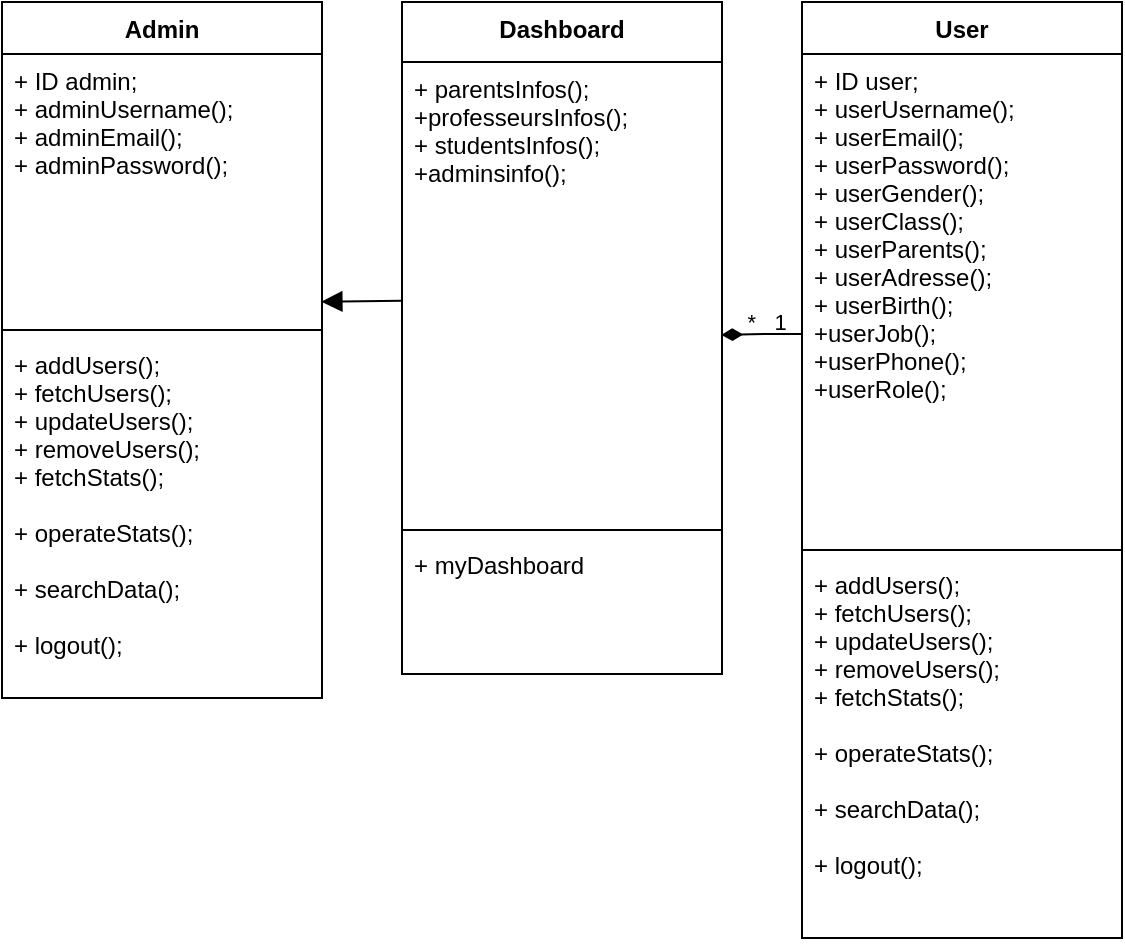 <mxfile>
    <diagram id="8nsOS5Pobd4VxMb3ovLx" name="Page-1">
        <mxGraphModel dx="57" dy="33" grid="1" gridSize="10" guides="1" tooltips="1" connect="1" arrows="1" fold="1" page="1" pageScale="1" pageWidth="827" pageHeight="1169" math="0" shadow="0">
            <root>
                <mxCell id="0"/>
                <mxCell id="1" parent="0"/>
                <mxCell id="11" value="User" style="swimlane;fontStyle=1;align=center;verticalAlign=top;childLayout=stackLayout;horizontal=1;startSize=26;horizontalStack=0;resizeParent=1;resizeParentMax=0;resizeLast=0;collapsible=1;marginBottom=0;" vertex="1" parent="1">
                    <mxGeometry x="440" y="80" width="160" height="468" as="geometry"/>
                </mxCell>
                <mxCell id="12" value="+ ID user;&#10;+ userUsername();&#10;+ userEmail();&#10;+ userPassword();&#10;+ userGender();&#10;+ userClass();&#10;+ userParents();&#10;+ userAdresse();&#10;+ userBirth();&#10;+userJob();&#10;+userPhone();&#10;+userRole();&#10;&#10;&#10;&#10;" style="text;strokeColor=none;fillColor=none;align=left;verticalAlign=top;spacingLeft=4;spacingRight=4;overflow=hidden;rotatable=0;points=[[0,0.5],[1,0.5]];portConstraint=eastwest;" vertex="1" parent="11">
                    <mxGeometry y="26" width="160" height="244" as="geometry"/>
                </mxCell>
                <mxCell id="13" value="" style="line;strokeWidth=1;fillColor=none;align=left;verticalAlign=middle;spacingTop=-1;spacingLeft=3;spacingRight=3;rotatable=0;labelPosition=right;points=[];portConstraint=eastwest;" vertex="1" parent="11">
                    <mxGeometry y="270" width="160" height="8" as="geometry"/>
                </mxCell>
                <mxCell id="14" value="+ addUsers();&#10;+ fetchUsers();&#10;+ updateUsers();&#10;+ removeUsers();&#10;+ fetchStats();&#10;&#10;+ operateStats();&#10;&#10;+ searchData();&#10;&#10;+ logout();&#10;" style="text;strokeColor=none;fillColor=none;align=left;verticalAlign=top;spacingLeft=4;spacingRight=4;overflow=hidden;rotatable=0;points=[[0,0.5],[1,0.5]];portConstraint=eastwest;" vertex="1" parent="11">
                    <mxGeometry y="278" width="160" height="190" as="geometry"/>
                </mxCell>
                <mxCell id="15" value="Admin" style="swimlane;fontStyle=1;align=center;verticalAlign=top;childLayout=stackLayout;horizontal=1;startSize=26;horizontalStack=0;resizeParent=1;resizeParentMax=0;resizeLast=0;collapsible=1;marginBottom=0;" vertex="1" parent="1">
                    <mxGeometry x="40" y="80" width="160" height="348" as="geometry"/>
                </mxCell>
                <mxCell id="16" value="+ ID admin;&#10;+ adminUsername();&#10;+ adminEmail();&#10;+ adminPassword();&#10;&#10;" style="text;strokeColor=none;fillColor=none;align=left;verticalAlign=top;spacingLeft=4;spacingRight=4;overflow=hidden;rotatable=0;points=[[0,0.5],[1,0.5]];portConstraint=eastwest;" vertex="1" parent="15">
                    <mxGeometry y="26" width="160" height="134" as="geometry"/>
                </mxCell>
                <mxCell id="17" value="" style="line;strokeWidth=1;fillColor=none;align=left;verticalAlign=middle;spacingTop=-1;spacingLeft=3;spacingRight=3;rotatable=0;labelPosition=right;points=[];portConstraint=eastwest;" vertex="1" parent="15">
                    <mxGeometry y="160" width="160" height="8" as="geometry"/>
                </mxCell>
                <mxCell id="18" value="+ addUsers();&#10;+ fetchUsers();&#10;+ updateUsers();&#10;+ removeUsers();&#10;+ fetchStats();&#10;&#10;+ operateStats();&#10;&#10;+ searchData();&#10;&#10;+ logout();&#10;" style="text;strokeColor=none;fillColor=none;align=left;verticalAlign=top;spacingLeft=4;spacingRight=4;overflow=hidden;rotatable=0;points=[[0,0.5],[1,0.5]];portConstraint=eastwest;" vertex="1" parent="15">
                    <mxGeometry y="168" width="160" height="180" as="geometry"/>
                </mxCell>
                <mxCell id="19" value="Dashboard" style="swimlane;fontStyle=1;align=center;verticalAlign=top;childLayout=stackLayout;horizontal=1;startSize=30;horizontalStack=0;resizeParent=1;resizeParentMax=0;resizeLast=0;collapsible=1;marginBottom=0;" vertex="1" parent="1">
                    <mxGeometry x="240" y="80" width="160" height="336" as="geometry"/>
                </mxCell>
                <mxCell id="20" value="+ parentsInfos();&#10;+professeursInfos();&#10;+ studentsInfos();&#10;+adminsinfo();&#10;" style="text;strokeColor=none;fillColor=none;align=left;verticalAlign=top;spacingLeft=4;spacingRight=4;overflow=hidden;rotatable=0;points=[[0,0.5],[1,0.5]];portConstraint=eastwest;" vertex="1" parent="19">
                    <mxGeometry y="30" width="160" height="230" as="geometry"/>
                </mxCell>
                <mxCell id="21" value="" style="line;strokeWidth=1;fillColor=none;align=left;verticalAlign=middle;spacingTop=-1;spacingLeft=3;spacingRight=3;rotatable=0;labelPosition=right;points=[];portConstraint=eastwest;" vertex="1" parent="19">
                    <mxGeometry y="260" width="160" height="8" as="geometry"/>
                </mxCell>
                <mxCell id="22" value="+ myDashboard" style="text;strokeColor=none;fillColor=none;align=left;verticalAlign=top;spacingLeft=4;spacingRight=4;overflow=hidden;rotatable=0;points=[[0,0.5],[1,0.5]];portConstraint=eastwest;" vertex="1" parent="19">
                    <mxGeometry y="268" width="160" height="68" as="geometry"/>
                </mxCell>
                <mxCell id="23" value="" style="endArrow=block;startArrow=none;endFill=1;startFill=0;endSize=8;html=1;labelBackgroundColor=none;exitX=0;exitY=0.519;exitDx=0;exitDy=0;entryX=0.998;entryY=0.924;entryDx=0;entryDy=0;entryPerimeter=0;exitPerimeter=0;" edge="1" parent="1" source="20" target="16">
                    <mxGeometry width="160" relative="1" as="geometry">
                        <mxPoint x="530" y="290" as="sourcePoint"/>
                        <mxPoint x="690" y="290" as="targetPoint"/>
                    </mxGeometry>
                </mxCell>
                <mxCell id="24" value="&amp;nbsp; *&amp;nbsp; &amp;nbsp;1" style="endArrow=diamondThin;startArrow=none;endFill=1;startFill=0;endSize=8;html=1;labelBackgroundColor=none;exitX=0;exitY=0.519;exitDx=0;exitDy=0;entryX=0.998;entryY=0.924;entryDx=0;entryDy=0;entryPerimeter=0;exitPerimeter=0;" edge="1" parent="1">
                    <mxGeometry x="0.008" y="-6" width="160" relative="1" as="geometry">
                        <mxPoint x="440" y="246" as="sourcePoint"/>
                        <mxPoint x="399.68" y="246.446" as="targetPoint"/>
                        <Array as="points">
                            <mxPoint x="429.68" y="246"/>
                            <mxPoint x="419.68" y="246"/>
                        </Array>
                        <mxPoint as="offset"/>
                    </mxGeometry>
                </mxCell>
            </root>
        </mxGraphModel>
    </diagram>
</mxfile>